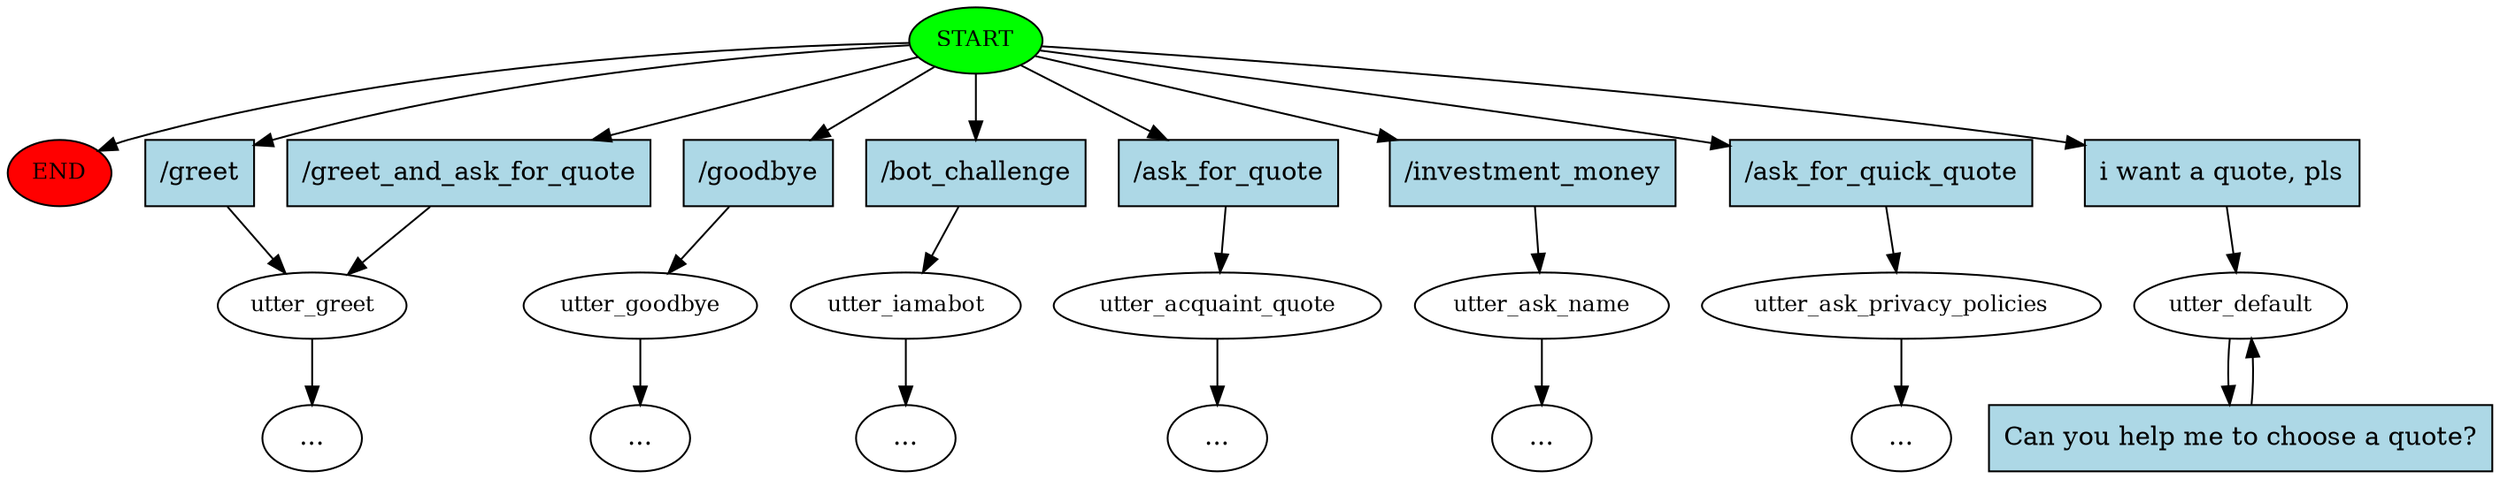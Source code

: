 digraph  {
0 [class="start active", fillcolor=green, fontsize=12, label=START, style=filled];
"-1" [class=end, fillcolor=red, fontsize=12, label=END, style=filled];
1 [class="", fontsize=12, label=utter_greet];
2 [class="", fontsize=12, label=utter_goodbye];
"-4" [class=ellipsis, label="..."];
3 [class="", fontsize=12, label=utter_iamabot];
"-5" [class=ellipsis, label="..."];
12 [class="", fontsize=12, label=utter_acquaint_quote];
"-25" [class=ellipsis, label="..."];
"-37" [class=ellipsis, label="..."];
36 [class="", fontsize=12, label=utter_ask_name];
"-46" [class=ellipsis, label="..."];
45 [class="", fontsize=12, label=utter_ask_privacy_policies];
"-55" [class=ellipsis, label="..."];
54 [class="active dashed", fontsize=12, label=utter_default];
56 [class=intent, fillcolor=lightblue, label="/greet", shape=rect, style=filled];
57 [class=intent, fillcolor=lightblue, label="/greet_and_ask_for_quote", shape=rect, style=filled];
58 [class=intent, fillcolor=lightblue, label="/goodbye", shape=rect, style=filled];
59 [class=intent, fillcolor=lightblue, label="/bot_challenge", shape=rect, style=filled];
60 [class=intent, fillcolor=lightblue, label="/ask_for_quote", shape=rect, style=filled];
61 [class=intent, fillcolor=lightblue, label="/investment_money", shape=rect, style=filled];
62 [class=intent, fillcolor=lightblue, label="/ask_for_quick_quote", shape=rect, style=filled];
63 [class="intent active", fillcolor=lightblue, label="i want a quote, pls", shape=rect, style=filled];
64 [class="intent active", fillcolor=lightblue, label="Can you help me to choose a quote?", shape=rect, style=filled];
0 -> "-1"  [class="", key=NONE, label=""];
0 -> 56  [class="", key=0];
0 -> 57  [class="", key=0];
0 -> 58  [class="", key=0];
0 -> 59  [class="", key=0];
0 -> 60  [class="", key=0];
0 -> 61  [class="", key=0];
0 -> 62  [class="", key=0];
0 -> 63  [class=active, key=0];
1 -> "-25"  [class="", key=NONE, label=""];
2 -> "-4"  [class="", key=NONE, label=""];
3 -> "-5"  [class="", key=NONE, label=""];
12 -> "-37"  [class="", key=NONE, label=""];
36 -> "-46"  [class="", key=NONE, label=""];
45 -> "-55"  [class="", key=NONE, label=""];
54 -> 64  [class=active, key=0];
56 -> 1  [class="", key=0];
57 -> 1  [class="", key=0];
58 -> 2  [class="", key=0];
59 -> 3  [class="", key=0];
60 -> 12  [class="", key=0];
61 -> 36  [class="", key=0];
62 -> 45  [class="", key=0];
63 -> 54  [class=active, key=0];
64 -> 54  [class=active, key=0];
}
